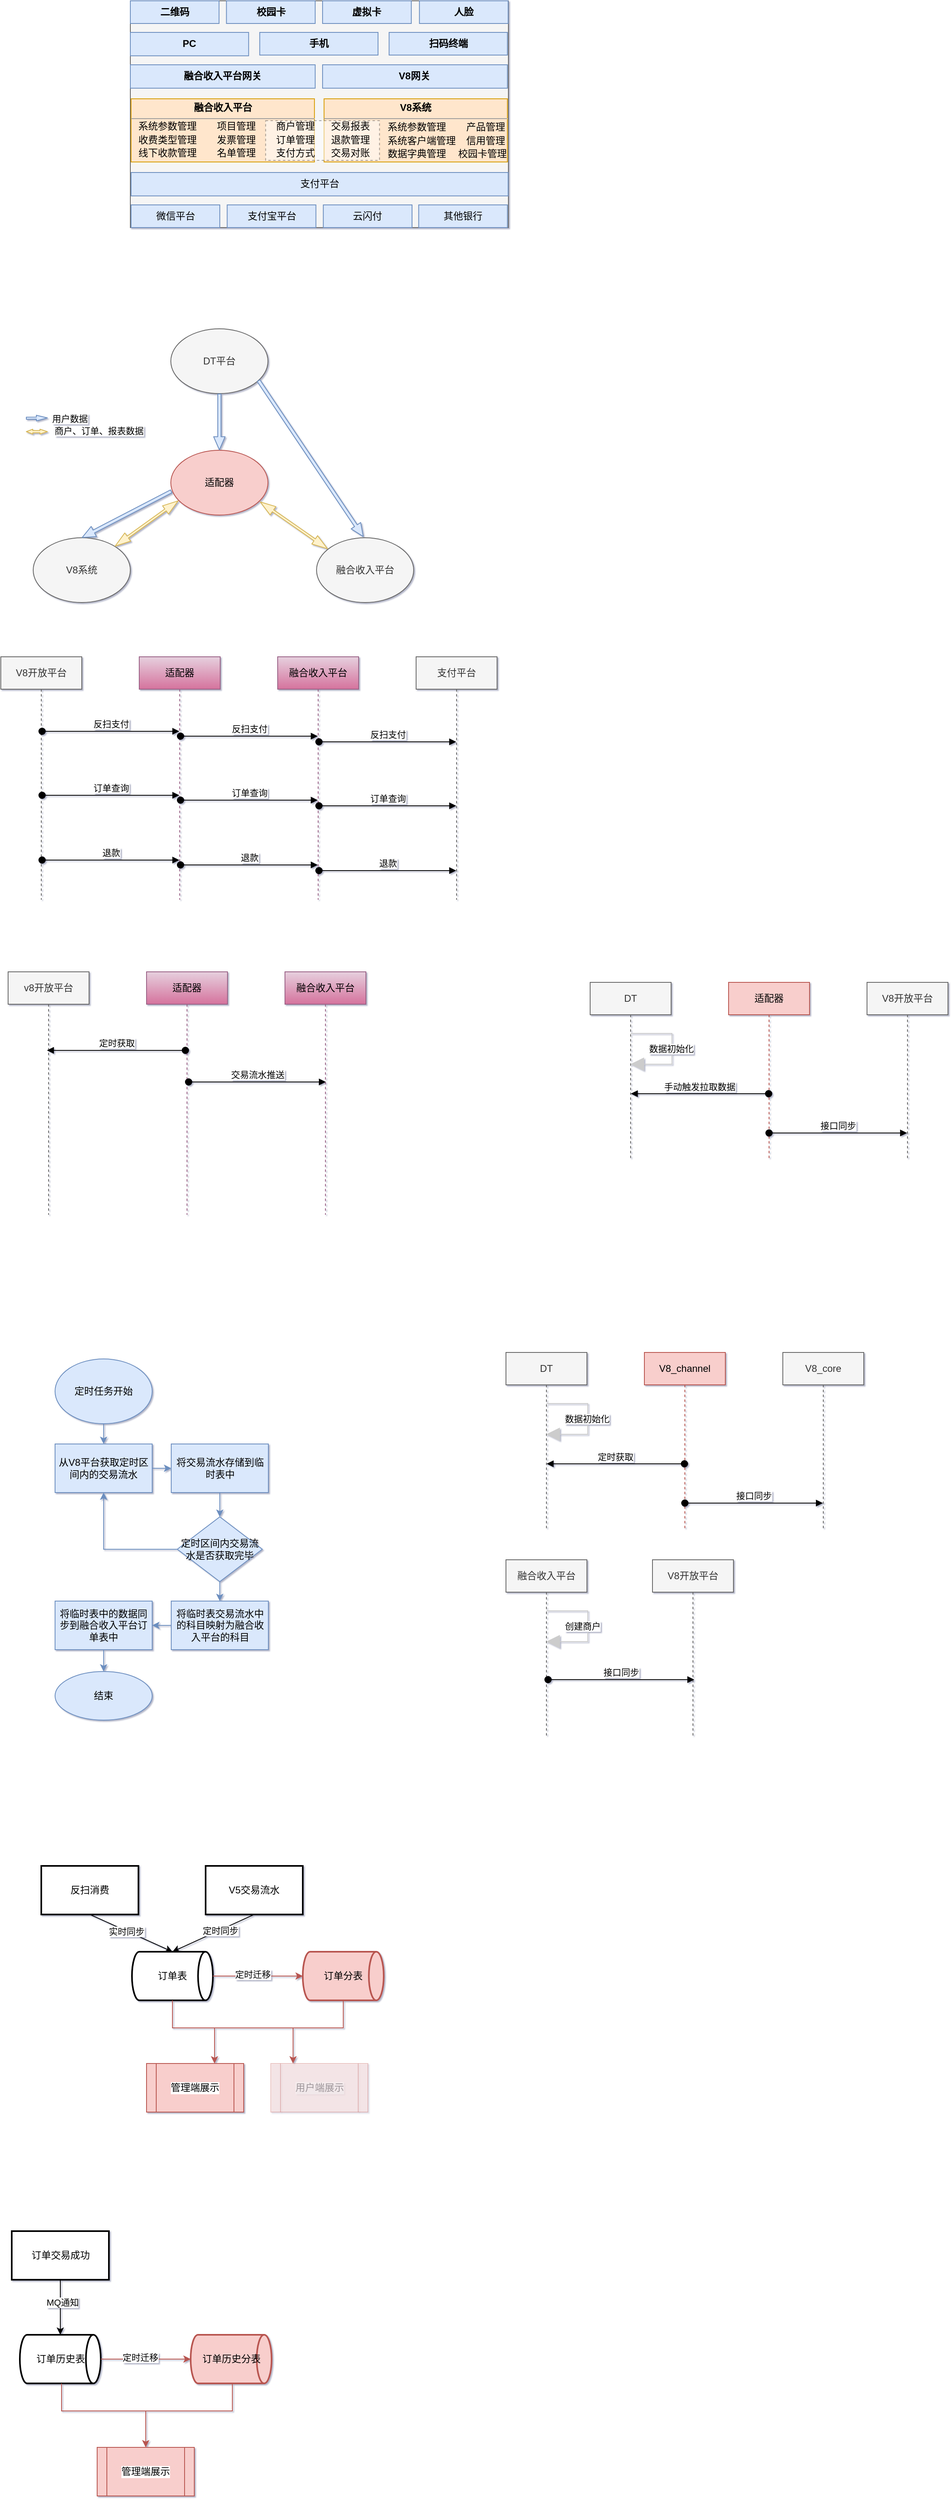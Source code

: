 <mxfile version="15.4.1" type="github">
  <diagram id="B5he_3Ifh79qYKnACxuL" name="第 1 页">
    <mxGraphModel dx="1836" dy="114" grid="0" gridSize="10" guides="1" tooltips="1" connect="1" arrows="1" fold="1" page="0" pageScale="1" pageWidth="827" pageHeight="1169" background="#ffffff" math="0" shadow="1">
      <root>
        <mxCell id="0" />
        <mxCell id="1" parent="0" />
        <mxCell id="1ZKWYTTWzYiuFIbl6tK7-93" value="" style="group;fillColor=#f5f5f5;strokeColor=#666666;fontColor=#333333;" parent="1" vertex="1" connectable="0">
          <mxGeometry x="-374" y="597" width="467" height="280" as="geometry" />
        </mxCell>
        <mxCell id="1ZKWYTTWzYiuFIbl6tK7-92" value="" style="group;container=0;" parent="1ZKWYTTWzYiuFIbl6tK7-93" vertex="1" connectable="0">
          <mxGeometry width="467" height="280" as="geometry" />
        </mxCell>
        <mxCell id="1ZKWYTTWzYiuFIbl6tK7-33" value="PC" style="rounded=0;whiteSpace=wrap;html=1;comic=0;jiggle=2;strokeWidth=1;fontStyle=1;fillColor=#dae8fc;strokeColor=#6c8ebf;" parent="1ZKWYTTWzYiuFIbl6tK7-93" vertex="1">
          <mxGeometry y="39" width="146.137" height="28.9" as="geometry" />
        </mxCell>
        <mxCell id="1ZKWYTTWzYiuFIbl6tK7-35" value="二维码" style="rounded=0;whiteSpace=wrap;html=1;comic=0;jiggle=2;strokeWidth=1;fontStyle=1;fillColor=#dae8fc;strokeColor=#6c8ebf;" parent="1ZKWYTTWzYiuFIbl6tK7-93" vertex="1">
          <mxGeometry width="109.603" height="28" as="geometry" />
        </mxCell>
        <mxCell id="1ZKWYTTWzYiuFIbl6tK7-36" value="校园卡" style="rounded=0;whiteSpace=wrap;html=1;comic=0;jiggle=2;strokeWidth=1;fontStyle=1;fillColor=#dae8fc;strokeColor=#6c8ebf;" parent="1ZKWYTTWzYiuFIbl6tK7-93" vertex="1">
          <mxGeometry x="118.736" width="109.603" height="28" as="geometry" />
        </mxCell>
        <mxCell id="1ZKWYTTWzYiuFIbl6tK7-37" value="虚拟卡" style="rounded=0;whiteSpace=wrap;html=1;comic=0;jiggle=2;strokeWidth=1;fontStyle=1;fillColor=#dae8fc;strokeColor=#6c8ebf;" parent="1ZKWYTTWzYiuFIbl6tK7-93" vertex="1">
          <mxGeometry x="237.473" width="109.603" height="28" as="geometry" />
        </mxCell>
        <mxCell id="1ZKWYTTWzYiuFIbl6tK7-38" value="人脸" style="rounded=0;whiteSpace=wrap;html=1;comic=0;jiggle=2;strokeWidth=1;fontStyle=1;fillColor=#dae8fc;strokeColor=#6c8ebf;" parent="1ZKWYTTWzYiuFIbl6tK7-93" vertex="1">
          <mxGeometry x="357.126" width="109.603" height="28" as="geometry" />
        </mxCell>
        <mxCell id="1ZKWYTTWzYiuFIbl6tK7-42" value="手机" style="rounded=0;whiteSpace=wrap;html=1;comic=0;jiggle=2;strokeWidth=1;fontStyle=1;fillColor=#dae8fc;strokeColor=#6c8ebf;" parent="1ZKWYTTWzYiuFIbl6tK7-93" vertex="1">
          <mxGeometry x="159.838" y="39" width="146.137" height="28" as="geometry" />
        </mxCell>
        <mxCell id="1ZKWYTTWzYiuFIbl6tK7-43" value="扫码终端" style="rounded=0;whiteSpace=wrap;html=1;comic=0;jiggle=2;strokeWidth=1;fontStyle=1;fillColor=#dae8fc;strokeColor=#6c8ebf;" parent="1ZKWYTTWzYiuFIbl6tK7-93" vertex="1">
          <mxGeometry x="319.672" y="39" width="146.137" height="28" as="geometry" />
        </mxCell>
        <mxCell id="1ZKWYTTWzYiuFIbl6tK7-44" value="融合收入平台网关" style="rounded=0;whiteSpace=wrap;html=1;comic=0;jiggle=2;strokeWidth=1;fontStyle=1;fillColor=#dae8fc;strokeColor=#6c8ebf;" parent="1ZKWYTTWzYiuFIbl6tK7-93" vertex="1">
          <mxGeometry y="79" width="228.339" height="28.9" as="geometry" />
        </mxCell>
        <mxCell id="1ZKWYTTWzYiuFIbl6tK7-46" value="V8网关" style="rounded=0;whiteSpace=wrap;html=1;comic=0;jiggle=2;strokeWidth=1;fontStyle=1;fillColor=#dae8fc;strokeColor=#6c8ebf;" parent="1ZKWYTTWzYiuFIbl6tK7-93" vertex="1">
          <mxGeometry x="237.473" y="79" width="228.339" height="28.9" as="geometry" />
        </mxCell>
        <mxCell id="1ZKWYTTWzYiuFIbl6tK7-51" value="支付平台" style="rounded=0;whiteSpace=wrap;html=1;comic=0;jiggle=2;strokeWidth=1;fillColor=#dae8fc;strokeColor=#6c8ebf;" parent="1ZKWYTTWzYiuFIbl6tK7-93" vertex="1">
          <mxGeometry x="0.913" y="212" width="465.812" height="28.9" as="geometry" />
        </mxCell>
        <mxCell id="1ZKWYTTWzYiuFIbl6tK7-52" value="微信平台" style="rounded=0;whiteSpace=wrap;html=1;comic=0;jiggle=2;strokeWidth=1;fillColor=#dae8fc;strokeColor=#6c8ebf;" parent="1ZKWYTTWzYiuFIbl6tK7-93" vertex="1">
          <mxGeometry x="0.913" y="252" width="109.603" height="28" as="geometry" />
        </mxCell>
        <mxCell id="1ZKWYTTWzYiuFIbl6tK7-53" value="支付宝平台" style="rounded=0;whiteSpace=wrap;html=1;comic=0;jiggle=2;strokeWidth=1;fillColor=#dae8fc;strokeColor=#6c8ebf;" parent="1ZKWYTTWzYiuFIbl6tK7-93" vertex="1">
          <mxGeometry x="119.65" y="252" width="109.603" height="28" as="geometry" />
        </mxCell>
        <mxCell id="1ZKWYTTWzYiuFIbl6tK7-54" value="云闪付" style="rounded=0;whiteSpace=wrap;html=1;comic=0;jiggle=2;strokeWidth=1;fillColor=#dae8fc;strokeColor=#6c8ebf;" parent="1ZKWYTTWzYiuFIbl6tK7-93" vertex="1">
          <mxGeometry x="238.386" y="252" width="109.603" height="28" as="geometry" />
        </mxCell>
        <mxCell id="1ZKWYTTWzYiuFIbl6tK7-55" value="其他银行" style="rounded=0;whiteSpace=wrap;html=1;comic=0;jiggle=2;strokeWidth=1;fillColor=#dae8fc;strokeColor=#6c8ebf;" parent="1ZKWYTTWzYiuFIbl6tK7-93" vertex="1">
          <mxGeometry x="356.209" y="252" width="109.603" height="28" as="geometry" />
        </mxCell>
        <mxCell id="1ZKWYTTWzYiuFIbl6tK7-58" value="&lt;p style=&quot;margin: 0px ; margin-top: 4px ; text-align: center&quot;&gt;&lt;b&gt;融合收入平台&lt;/b&gt;&lt;/p&gt;&lt;hr size=&quot;1&quot;&gt;&lt;div style=&quot;height: 2px&quot;&gt;&lt;/div&gt;" style="verticalAlign=top;align=left;overflow=fill;fontSize=12;fontFamily=Helvetica;html=1;rounded=0;comic=0;jiggle=2;strokeWidth=1;fillColor=#ffe6cc;strokeColor=#d79b00;" parent="1ZKWYTTWzYiuFIbl6tK7-93" vertex="1">
          <mxGeometry x="0.913" y="121" width="226.513" height="78" as="geometry" />
        </mxCell>
        <mxCell id="1ZKWYTTWzYiuFIbl6tK7-60" value="&lt;p style=&quot;margin: 0px ; margin-top: 4px ; text-align: center&quot;&gt;&lt;b&gt;V8系统&lt;/b&gt;&lt;/p&gt;&lt;hr size=&quot;1&quot;&gt;&lt;div style=&quot;height: 2px&quot;&gt;&lt;br&gt;&lt;/div&gt;" style="verticalAlign=top;align=left;overflow=fill;fontSize=12;fontFamily=Helvetica;html=1;rounded=0;comic=0;jiggle=2;strokeWidth=1;fillColor=#ffe6cc;strokeColor=#d79b00;" parent="1ZKWYTTWzYiuFIbl6tK7-93" vertex="1">
          <mxGeometry x="239.3" y="121" width="226.513" height="78" as="geometry" />
        </mxCell>
        <mxCell id="1ZKWYTTWzYiuFIbl6tK7-61" value="系统参数管理" style="text;html=1;strokeColor=none;fillColor=none;align=left;verticalAlign=middle;whiteSpace=wrap;rounded=0;comic=0;jiggle=2;" parent="1ZKWYTTWzYiuFIbl6tK7-93" vertex="1">
          <mxGeometry x="8.22" y="145" width="93.162" height="20" as="geometry" />
        </mxCell>
        <mxCell id="1ZKWYTTWzYiuFIbl6tK7-62" value="收费类型管理" style="text;html=1;strokeColor=none;fillColor=none;align=left;verticalAlign=middle;whiteSpace=wrap;rounded=0;comic=0;jiggle=2;" parent="1ZKWYTTWzYiuFIbl6tK7-93" vertex="1">
          <mxGeometry x="8.22" y="162" width="93.162" height="20" as="geometry" />
        </mxCell>
        <mxCell id="1ZKWYTTWzYiuFIbl6tK7-69" value="项目管理" style="text;html=1;strokeColor=none;fillColor=none;align=left;verticalAlign=middle;whiteSpace=wrap;rounded=0;comic=0;jiggle=2;" parent="1ZKWYTTWzYiuFIbl6tK7-93" vertex="1">
          <mxGeometry x="105.036" y="145" width="93.162" height="20" as="geometry" />
        </mxCell>
        <mxCell id="1ZKWYTTWzYiuFIbl6tK7-70" value="发票管理" style="text;html=1;strokeColor=none;fillColor=none;align=left;verticalAlign=middle;whiteSpace=wrap;rounded=0;comic=0;jiggle=2;" parent="1ZKWYTTWzYiuFIbl6tK7-93" vertex="1">
          <mxGeometry x="105.036" y="162" width="93.162" height="20" as="geometry" />
        </mxCell>
        <mxCell id="1ZKWYTTWzYiuFIbl6tK7-71" value="线下收款管理" style="text;html=1;strokeColor=none;fillColor=none;align=left;verticalAlign=middle;whiteSpace=wrap;rounded=0;comic=0;jiggle=2;" parent="1ZKWYTTWzYiuFIbl6tK7-93" vertex="1">
          <mxGeometry x="8.22" y="178" width="93.162" height="20" as="geometry" />
        </mxCell>
        <mxCell id="1ZKWYTTWzYiuFIbl6tK7-73" value="名单管理" style="text;html=1;strokeColor=none;fillColor=none;align=left;verticalAlign=middle;whiteSpace=wrap;rounded=0;comic=0;jiggle=2;" parent="1ZKWYTTWzYiuFIbl6tK7-93" vertex="1">
          <mxGeometry x="105.036" y="178" width="93.162" height="20" as="geometry" />
        </mxCell>
        <mxCell id="1ZKWYTTWzYiuFIbl6tK7-74" value="" style="rounded=0;whiteSpace=wrap;html=1;comic=0;jiggle=2;strokeWidth=1;dashed=1;opacity=50;strokeColor=#4D4D4D;" parent="1ZKWYTTWzYiuFIbl6tK7-93" vertex="1">
          <mxGeometry x="167.144" y="148" width="140.657" height="49" as="geometry" />
        </mxCell>
        <mxCell id="1ZKWYTTWzYiuFIbl6tK7-76" value="商户管理" style="text;html=1;strokeColor=none;fillColor=none;align=left;verticalAlign=middle;whiteSpace=wrap;rounded=0;comic=0;jiggle=2;" parent="1ZKWYTTWzYiuFIbl6tK7-93" vertex="1">
          <mxGeometry x="178.105" y="145" width="93.162" height="20" as="geometry" />
        </mxCell>
        <mxCell id="1ZKWYTTWzYiuFIbl6tK7-77" value="交易报表" style="text;html=1;strokeColor=none;fillColor=none;align=left;verticalAlign=middle;whiteSpace=wrap;rounded=0;comic=0;jiggle=2;" parent="1ZKWYTTWzYiuFIbl6tK7-93" vertex="1">
          <mxGeometry x="246.15" y="145" width="93.162" height="20" as="geometry" />
        </mxCell>
        <mxCell id="1ZKWYTTWzYiuFIbl6tK7-79" value="订单管理" style="text;html=1;strokeColor=none;fillColor=none;align=left;verticalAlign=middle;whiteSpace=wrap;rounded=0;comic=0;jiggle=2;" parent="1ZKWYTTWzYiuFIbl6tK7-93" vertex="1">
          <mxGeometry x="178.105" y="162" width="93.162" height="20" as="geometry" />
        </mxCell>
        <mxCell id="1ZKWYTTWzYiuFIbl6tK7-80" value="退款管理" style="text;html=1;strokeColor=none;fillColor=none;align=left;verticalAlign=middle;whiteSpace=wrap;rounded=0;comic=0;jiggle=2;" parent="1ZKWYTTWzYiuFIbl6tK7-93" vertex="1">
          <mxGeometry x="246.15" y="162" width="93.162" height="20" as="geometry" />
        </mxCell>
        <mxCell id="1ZKWYTTWzYiuFIbl6tK7-81" value="支付方式" style="text;html=1;strokeColor=none;fillColor=none;align=left;verticalAlign=middle;whiteSpace=wrap;rounded=0;comic=0;jiggle=2;" parent="1ZKWYTTWzYiuFIbl6tK7-93" vertex="1">
          <mxGeometry x="178.105" y="178" width="93.162" height="20" as="geometry" />
        </mxCell>
        <mxCell id="1ZKWYTTWzYiuFIbl6tK7-82" value="系统参数管理" style="text;html=1;strokeColor=none;fillColor=none;align=left;verticalAlign=middle;whiteSpace=wrap;rounded=0;comic=0;jiggle=2;" parent="1ZKWYTTWzYiuFIbl6tK7-93" vertex="1">
          <mxGeometry x="316.022" y="146" width="93.162" height="20" as="geometry" />
        </mxCell>
        <mxCell id="1ZKWYTTWzYiuFIbl6tK7-83" value="系统客户端管理" style="text;html=1;strokeColor=none;fillColor=none;align=left;verticalAlign=middle;whiteSpace=wrap;rounded=0;comic=0;jiggle=2;" parent="1ZKWYTTWzYiuFIbl6tK7-93" vertex="1">
          <mxGeometry x="316.022" y="163" width="93.162" height="20" as="geometry" />
        </mxCell>
        <mxCell id="1ZKWYTTWzYiuFIbl6tK7-84" value="产品管理" style="text;html=1;strokeColor=none;fillColor=none;align=left;verticalAlign=middle;whiteSpace=wrap;rounded=0;comic=0;jiggle=2;" parent="1ZKWYTTWzYiuFIbl6tK7-93" vertex="1">
          <mxGeometry x="412.84" y="146" width="52.16" height="20" as="geometry" />
        </mxCell>
        <mxCell id="1ZKWYTTWzYiuFIbl6tK7-85" value="信用管理" style="text;html=1;strokeColor=none;fillColor=none;align=left;verticalAlign=middle;whiteSpace=wrap;rounded=0;comic=0;jiggle=2;" parent="1ZKWYTTWzYiuFIbl6tK7-93" vertex="1">
          <mxGeometry x="412.84" y="163" width="51.16" height="20" as="geometry" />
        </mxCell>
        <mxCell id="1ZKWYTTWzYiuFIbl6tK7-86" value="数据字典管理" style="text;html=1;strokeColor=none;fillColor=none;align=left;verticalAlign=middle;whiteSpace=wrap;rounded=0;comic=0;jiggle=2;" parent="1ZKWYTTWzYiuFIbl6tK7-93" vertex="1">
          <mxGeometry x="316.022" y="179" width="93.162" height="20" as="geometry" />
        </mxCell>
        <mxCell id="1ZKWYTTWzYiuFIbl6tK7-87" value="校园卡管理" style="text;html=1;strokeColor=none;fillColor=none;align=left;verticalAlign=middle;whiteSpace=wrap;rounded=0;comic=0;jiggle=2;" parent="1ZKWYTTWzYiuFIbl6tK7-93" vertex="1">
          <mxGeometry x="402.79" y="179" width="62.21" height="20" as="geometry" />
        </mxCell>
        <mxCell id="1ZKWYTTWzYiuFIbl6tK7-90" value="交易对账" style="text;html=1;strokeColor=none;fillColor=none;align=left;verticalAlign=middle;whiteSpace=wrap;rounded=0;comic=0;jiggle=2;" parent="1ZKWYTTWzYiuFIbl6tK7-93" vertex="1">
          <mxGeometry x="246.15" y="178" width="93.162" height="20" as="geometry" />
        </mxCell>
        <mxCell id="1ZKWYTTWzYiuFIbl6tK7-122" value="" style="group" parent="1" vertex="1" connectable="0">
          <mxGeometry x="-503" y="1002" width="479" height="338" as="geometry" />
        </mxCell>
        <mxCell id="1ZKWYTTWzYiuFIbl6tK7-98" value="适配器" style="ellipse;whiteSpace=wrap;html=1;rounded=0;comic=0;jiggle=2;strokeWidth=1;align=center;fillColor=#f8cecc;strokeColor=#b85450;" parent="1ZKWYTTWzYiuFIbl6tK7-122" vertex="1">
          <mxGeometry x="179" y="150" width="120" height="80" as="geometry" />
        </mxCell>
        <mxCell id="1ZKWYTTWzYiuFIbl6tK7-99" value="DT平台" style="ellipse;whiteSpace=wrap;html=1;rounded=0;comic=0;jiggle=2;strokeWidth=1;align=center;fillColor=#f5f5f5;strokeColor=#666666;fontColor=#333333;" parent="1ZKWYTTWzYiuFIbl6tK7-122" vertex="1">
          <mxGeometry x="179" width="120" height="80" as="geometry" />
        </mxCell>
        <mxCell id="1ZKWYTTWzYiuFIbl6tK7-100" value="V8系统" style="ellipse;whiteSpace=wrap;html=1;rounded=0;comic=0;jiggle=2;strokeWidth=1;align=center;fillColor=#f5f5f5;strokeColor=#666666;fontColor=#333333;" parent="1ZKWYTTWzYiuFIbl6tK7-122" vertex="1">
          <mxGeometry x="9" y="258" width="120" height="80" as="geometry" />
        </mxCell>
        <mxCell id="1ZKWYTTWzYiuFIbl6tK7-101" value="融合收入平台" style="ellipse;whiteSpace=wrap;html=1;rounded=0;comic=0;jiggle=2;strokeWidth=1;align=center;fillColor=#f5f5f5;strokeColor=#666666;fontColor=#333333;" parent="1ZKWYTTWzYiuFIbl6tK7-122" vertex="1">
          <mxGeometry x="359" y="258" width="120" height="80" as="geometry" />
        </mxCell>
        <mxCell id="1ZKWYTTWzYiuFIbl6tK7-107" value="" style="shape=flexArrow;endArrow=classic;startArrow=classic;html=1;entryX=0.917;entryY=0.793;entryDx=0;entryDy=0;entryPerimeter=0;exitX=0.116;exitY=0.173;exitDx=0;exitDy=0;exitPerimeter=0;width=2.857;startSize=6.069;endWidth=8.653;endSize=6.069;startWidth=8.653;fillColor=#fff2cc;strokeColor=#d6b656;" parent="1ZKWYTTWzYiuFIbl6tK7-122" source="1ZKWYTTWzYiuFIbl6tK7-101" target="1ZKWYTTWzYiuFIbl6tK7-98" edge="1">
          <mxGeometry width="100" height="100" relative="1" as="geometry">
            <mxPoint x="375" y="266" as="sourcePoint" />
            <mxPoint x="309.28" y="221" as="targetPoint" />
          </mxGeometry>
        </mxCell>
        <mxCell id="1ZKWYTTWzYiuFIbl6tK7-109" value="" style="shape=flexArrow;endArrow=classic;startArrow=classic;html=1;entryX=0.079;entryY=0.777;entryDx=0;entryDy=0;entryPerimeter=0;width=2.857;startSize=6.069;endWidth=8.653;endSize=6.069;startWidth=8.653;fillColor=#fff2cc;strokeColor=#d6b656;" parent="1ZKWYTTWzYiuFIbl6tK7-122" source="1ZKWYTTWzYiuFIbl6tK7-100" target="1ZKWYTTWzYiuFIbl6tK7-98" edge="1">
          <mxGeometry width="100" height="100" relative="1" as="geometry">
            <mxPoint x="273.88" y="282.4" as="sourcePoint" />
            <mxPoint x="190.0" y="224" as="targetPoint" />
          </mxGeometry>
        </mxCell>
        <mxCell id="1ZKWYTTWzYiuFIbl6tK7-110" value="" style="shape=flexArrow;endArrow=classic;html=1;entryX=0.5;entryY=0;entryDx=0;entryDy=0;endWidth=9.143;endSize=5.08;width=4;exitX=0.5;exitY=1;exitDx=0;exitDy=0;fillColor=#dae8fc;strokeColor=#6c8ebf;" parent="1ZKWYTTWzYiuFIbl6tK7-122" source="1ZKWYTTWzYiuFIbl6tK7-99" target="1ZKWYTTWzYiuFIbl6tK7-98" edge="1">
          <mxGeometry width="50" height="50" relative="1" as="geometry">
            <mxPoint x="189" y="59" as="sourcePoint" />
            <mxPoint x="99" y="85" as="targetPoint" />
          </mxGeometry>
        </mxCell>
        <mxCell id="1ZKWYTTWzYiuFIbl6tK7-111" value="" style="shape=flexArrow;endArrow=classic;html=1;exitX=0.901;exitY=0.795;exitDx=0;exitDy=0;exitPerimeter=0;endWidth=9.143;endSize=5.08;width=4;fillColor=#dae8fc;strokeColor=#6c8ebf;" parent="1ZKWYTTWzYiuFIbl6tK7-122" source="1ZKWYTTWzYiuFIbl6tK7-99" edge="1">
          <mxGeometry width="50" height="50" relative="1" as="geometry">
            <mxPoint x="292.16" y="69.0" as="sourcePoint" />
            <mxPoint x="417" y="257" as="targetPoint" />
          </mxGeometry>
        </mxCell>
        <mxCell id="1ZKWYTTWzYiuFIbl6tK7-114" value="" style="shape=flexArrow;endArrow=classic;html=1;entryX=0.5;entryY=0;entryDx=0;entryDy=0;endWidth=9.143;endSize=5.08;width=4;exitX=0.008;exitY=0.631;exitDx=0;exitDy=0;fillColor=#dae8fc;strokeColor=#6c8ebf;exitPerimeter=0;" parent="1ZKWYTTWzYiuFIbl6tK7-122" source="1ZKWYTTWzYiuFIbl6tK7-98" target="1ZKWYTTWzYiuFIbl6tK7-100" edge="1">
          <mxGeometry width="50" height="50" relative="1" as="geometry">
            <mxPoint x="176" y="197" as="sourcePoint" />
            <mxPoint x="176" y="267" as="targetPoint" />
          </mxGeometry>
        </mxCell>
        <mxCell id="1ZKWYTTWzYiuFIbl6tK7-118" value="" style="shape=flexArrow;endArrow=classic;html=1;endWidth=3.455;endSize=4.195;width=2.581;fillColor=#dae8fc;strokeColor=#6c8ebf;" parent="1ZKWYTTWzYiuFIbl6tK7-122" edge="1">
          <mxGeometry width="50" height="50" relative="1" as="geometry">
            <mxPoint y="110.48" as="sourcePoint" />
            <mxPoint x="27" y="110" as="targetPoint" />
          </mxGeometry>
        </mxCell>
        <mxCell id="1ZKWYTTWzYiuFIbl6tK7-119" value="用户数据" style="edgeLabel;html=1;align=center;verticalAlign=middle;resizable=0;points=[];" parent="1ZKWYTTWzYiuFIbl6tK7-118" vertex="1" connectable="0">
          <mxGeometry x="-0.142" y="-2" relative="1" as="geometry">
            <mxPoint x="42" y="-2" as="offset" />
          </mxGeometry>
        </mxCell>
        <mxCell id="1ZKWYTTWzYiuFIbl6tK7-120" value="" style="shape=flexArrow;endArrow=classic;startArrow=classic;html=1;width=2.857;startSize=2.321;endWidth=2.12;endSize=2.724;startWidth=2.12;fillColor=#fff2cc;strokeColor=#d6b656;" parent="1ZKWYTTWzYiuFIbl6tK7-122" edge="1">
          <mxGeometry width="100" height="100" relative="1" as="geometry">
            <mxPoint y="127" as="sourcePoint" />
            <mxPoint x="27" y="127" as="targetPoint" />
          </mxGeometry>
        </mxCell>
        <mxCell id="1ZKWYTTWzYiuFIbl6tK7-121" value="商户、订单、报表数据" style="edgeLabel;html=1;align=center;verticalAlign=middle;resizable=0;points=[];" parent="1ZKWYTTWzYiuFIbl6tK7-120" vertex="1" connectable="0">
          <mxGeometry x="0.12" relative="1" as="geometry">
            <mxPoint x="75" y="-1" as="offset" />
          </mxGeometry>
        </mxCell>
        <mxCell id="MBkXxSXLPhC8qXbiF7OO-14" value="" style="group" parent="1" vertex="1" connectable="0">
          <mxGeometry x="-534" y="1407" width="613" height="300" as="geometry" />
        </mxCell>
        <mxCell id="MBkXxSXLPhC8qXbiF7OO-1" value="V8开放平台" style="shape=umlLifeline;perimeter=lifelinePerimeter;whiteSpace=wrap;html=1;container=1;collapsible=0;recursiveResize=0;outlineConnect=0;fillColor=#f5f5f5;strokeColor=#666666;fontColor=#333333;" parent="MBkXxSXLPhC8qXbiF7OO-14" vertex="1">
          <mxGeometry width="100" height="300" as="geometry" />
        </mxCell>
        <mxCell id="MBkXxSXLPhC8qXbiF7OO-5" value="反扫支付" style="html=1;verticalAlign=bottom;startArrow=oval;startFill=1;endArrow=block;startSize=8;" parent="MBkXxSXLPhC8qXbiF7OO-1" target="MBkXxSXLPhC8qXbiF7OO-2" edge="1">
          <mxGeometry width="60" relative="1" as="geometry">
            <mxPoint x="51" y="92" as="sourcePoint" />
            <mxPoint x="111" y="92" as="targetPoint" />
          </mxGeometry>
        </mxCell>
        <mxCell id="MBkXxSXLPhC8qXbiF7OO-2" value="适配器" style="shape=umlLifeline;perimeter=lifelinePerimeter;whiteSpace=wrap;html=1;container=1;collapsible=0;recursiveResize=0;outlineConnect=0;fillColor=#e6d0de;strokeColor=#996185;gradientColor=#d5739d;" parent="MBkXxSXLPhC8qXbiF7OO-14" vertex="1">
          <mxGeometry x="171" width="100" height="300" as="geometry" />
        </mxCell>
        <mxCell id="MBkXxSXLPhC8qXbiF7OO-3" value="融合收入平台" style="shape=umlLifeline;perimeter=lifelinePerimeter;whiteSpace=wrap;html=1;container=1;collapsible=0;recursiveResize=0;outlineConnect=0;fillColor=#e6d0de;strokeColor=#996185;gradientColor=#d5739d;" parent="MBkXxSXLPhC8qXbiF7OO-14" vertex="1">
          <mxGeometry x="342" width="100" height="300" as="geometry" />
        </mxCell>
        <mxCell id="MBkXxSXLPhC8qXbiF7OO-4" value="支付平台" style="shape=umlLifeline;perimeter=lifelinePerimeter;whiteSpace=wrap;html=1;container=1;collapsible=0;recursiveResize=0;outlineConnect=0;fillColor=#f5f5f5;strokeColor=#666666;fontColor=#333333;" parent="MBkXxSXLPhC8qXbiF7OO-14" vertex="1">
          <mxGeometry x="513" width="100" height="300" as="geometry" />
        </mxCell>
        <mxCell id="MBkXxSXLPhC8qXbiF7OO-6" value="反扫支付" style="html=1;verticalAlign=bottom;startArrow=oval;startFill=1;endArrow=block;startSize=8;" parent="MBkXxSXLPhC8qXbiF7OO-14" edge="1">
          <mxGeometry width="60" relative="1" as="geometry">
            <mxPoint x="222" y="98" as="sourcePoint" />
            <mxPoint x="391.5" y="98" as="targetPoint" />
          </mxGeometry>
        </mxCell>
        <mxCell id="MBkXxSXLPhC8qXbiF7OO-7" value="反扫支付" style="html=1;verticalAlign=bottom;startArrow=oval;startFill=1;endArrow=block;startSize=8;" parent="MBkXxSXLPhC8qXbiF7OO-14" edge="1">
          <mxGeometry width="60" relative="1" as="geometry">
            <mxPoint x="393" y="105" as="sourcePoint" />
            <mxPoint x="562.5" y="105" as="targetPoint" />
          </mxGeometry>
        </mxCell>
        <mxCell id="MBkXxSXLPhC8qXbiF7OO-8" value="订单查询" style="html=1;verticalAlign=bottom;startArrow=oval;startFill=1;endArrow=block;startSize=8;" parent="MBkXxSXLPhC8qXbiF7OO-14" edge="1">
          <mxGeometry width="60" relative="1" as="geometry">
            <mxPoint x="51" y="171" as="sourcePoint" />
            <mxPoint x="220.5" y="171" as="targetPoint" />
          </mxGeometry>
        </mxCell>
        <mxCell id="MBkXxSXLPhC8qXbiF7OO-9" value="订单查询" style="html=1;verticalAlign=bottom;startArrow=oval;startFill=1;endArrow=block;startSize=8;" parent="MBkXxSXLPhC8qXbiF7OO-14" edge="1">
          <mxGeometry width="60" relative="1" as="geometry">
            <mxPoint x="222" y="177" as="sourcePoint" />
            <mxPoint x="391.5" y="177" as="targetPoint" />
          </mxGeometry>
        </mxCell>
        <mxCell id="MBkXxSXLPhC8qXbiF7OO-10" value="订单查询" style="html=1;verticalAlign=bottom;startArrow=oval;startFill=1;endArrow=block;startSize=8;" parent="MBkXxSXLPhC8qXbiF7OO-14" edge="1">
          <mxGeometry width="60" relative="1" as="geometry">
            <mxPoint x="393" y="184" as="sourcePoint" />
            <mxPoint x="562.5" y="184" as="targetPoint" />
          </mxGeometry>
        </mxCell>
        <mxCell id="MBkXxSXLPhC8qXbiF7OO-11" value="退款" style="html=1;verticalAlign=bottom;startArrow=oval;startFill=1;endArrow=block;startSize=8;" parent="MBkXxSXLPhC8qXbiF7OO-14" edge="1">
          <mxGeometry width="60" relative="1" as="geometry">
            <mxPoint x="51" y="251" as="sourcePoint" />
            <mxPoint x="220.5" y="251" as="targetPoint" />
          </mxGeometry>
        </mxCell>
        <mxCell id="MBkXxSXLPhC8qXbiF7OO-12" value="退款" style="html=1;verticalAlign=bottom;startArrow=oval;startFill=1;endArrow=block;startSize=8;" parent="MBkXxSXLPhC8qXbiF7OO-14" edge="1">
          <mxGeometry width="60" relative="1" as="geometry">
            <mxPoint x="222" y="257" as="sourcePoint" />
            <mxPoint x="391.5" y="257" as="targetPoint" />
          </mxGeometry>
        </mxCell>
        <mxCell id="MBkXxSXLPhC8qXbiF7OO-13" value="退款" style="html=1;verticalAlign=bottom;startArrow=oval;startFill=1;endArrow=block;startSize=8;" parent="MBkXxSXLPhC8qXbiF7OO-14" edge="1">
          <mxGeometry width="60" relative="1" as="geometry">
            <mxPoint x="393" y="264" as="sourcePoint" />
            <mxPoint x="562.5" y="264" as="targetPoint" />
          </mxGeometry>
        </mxCell>
        <mxCell id="4CONYUpp8KFLaW4wbnXN-15" value="" style="group" parent="1" vertex="1" connectable="0">
          <mxGeometry x="-525" y="1796" width="442" height="300" as="geometry" />
        </mxCell>
        <mxCell id="4CONYUpp8KFLaW4wbnXN-2" value="v8开放平台" style="shape=umlLifeline;perimeter=lifelinePerimeter;whiteSpace=wrap;html=1;container=1;collapsible=0;recursiveResize=0;outlineConnect=0;fillColor=#f5f5f5;strokeColor=#666666;fontColor=#333333;" parent="4CONYUpp8KFLaW4wbnXN-15" vertex="1">
          <mxGeometry width="100" height="300" as="geometry" />
        </mxCell>
        <mxCell id="4CONYUpp8KFLaW4wbnXN-4" value="适配器" style="shape=umlLifeline;perimeter=lifelinePerimeter;whiteSpace=wrap;html=1;container=1;collapsible=0;recursiveResize=0;outlineConnect=0;fillColor=#e6d0de;strokeColor=#996185;gradientColor=#d5739d;" parent="4CONYUpp8KFLaW4wbnXN-15" vertex="1">
          <mxGeometry x="171" width="100" height="300" as="geometry" />
        </mxCell>
        <mxCell id="4CONYUpp8KFLaW4wbnXN-5" value="融合收入平台" style="shape=umlLifeline;perimeter=lifelinePerimeter;whiteSpace=wrap;html=1;container=1;collapsible=0;recursiveResize=0;outlineConnect=0;fillColor=#e6d0de;strokeColor=#996185;gradientColor=#d5739d;" parent="4CONYUpp8KFLaW4wbnXN-15" vertex="1">
          <mxGeometry x="342" width="100" height="300" as="geometry" />
        </mxCell>
        <mxCell id="4CONYUpp8KFLaW4wbnXN-7" value="交易流水推送" style="html=1;verticalAlign=bottom;startArrow=oval;startFill=1;endArrow=block;startSize=8;" parent="4CONYUpp8KFLaW4wbnXN-15" edge="1">
          <mxGeometry x="1" y="38" width="60" as="geometry">
            <mxPoint x="223" y="136" as="sourcePoint" />
            <mxPoint x="392.5" y="136" as="targetPoint" />
          </mxGeometry>
        </mxCell>
        <mxCell id="4CONYUpp8KFLaW4wbnXN-3" value="定时获取" style="html=1;verticalAlign=bottom;startArrow=oval;startFill=1;endArrow=block;startSize=8;" parent="4CONYUpp8KFLaW4wbnXN-15" edge="1">
          <mxGeometry width="60" relative="1" as="geometry">
            <mxPoint x="219" y="97" as="sourcePoint" />
            <mxPoint x="48" y="97" as="targetPoint" />
          </mxGeometry>
        </mxCell>
        <mxCell id="xW_fUPtoplTezoDZ2_0h-2" value="DT" style="shape=umlLifeline;perimeter=lifelinePerimeter;whiteSpace=wrap;html=1;container=1;collapsible=0;recursiveResize=0;outlineConnect=0;fillColor=#f5f5f5;strokeColor=#666666;fontColor=#333333;" parent="1" vertex="1">
          <mxGeometry x="194" y="1809" width="100" height="217" as="geometry" />
        </mxCell>
        <mxCell id="xW_fUPtoplTezoDZ2_0h-8" value="数据初始化" style="edgeStyle=orthogonalEdgeStyle;html=1;align=left;spacingLeft=2;endArrow=block;rounded=0;startSize=14;endSize=14;sourcePerimeterSpacing=8;targetPerimeterSpacing=8;fontSize=11;fontColor=#000000;strokeColor=#CCCCCC;" parent="xW_fUPtoplTezoDZ2_0h-2" target="xW_fUPtoplTezoDZ2_0h-2" edge="1">
          <mxGeometry x="-0.726" y="-19" relative="1" as="geometry">
            <mxPoint x="50" y="63" as="sourcePoint" />
            <Array as="points">
              <mxPoint x="101" y="63" />
              <mxPoint x="101" y="101" />
            </Array>
            <mxPoint x="55" y="83" as="targetPoint" />
            <mxPoint as="offset" />
          </mxGeometry>
        </mxCell>
        <mxCell id="xW_fUPtoplTezoDZ2_0h-3" value="适配器" style="shape=umlLifeline;perimeter=lifelinePerimeter;whiteSpace=wrap;html=1;container=1;collapsible=0;recursiveResize=0;outlineConnect=0;fillColor=#f8cecc;strokeColor=#b85450;" parent="1" vertex="1">
          <mxGeometry x="365" y="1809" width="100" height="217" as="geometry" />
        </mxCell>
        <mxCell id="xW_fUPtoplTezoDZ2_0h-4" value="V8开放平台" style="shape=umlLifeline;perimeter=lifelinePerimeter;whiteSpace=wrap;html=1;container=1;collapsible=0;recursiveResize=0;outlineConnect=0;fillColor=#f5f5f5;strokeColor=#666666;fontColor=#333333;" parent="1" vertex="1">
          <mxGeometry x="536" y="1809" width="100" height="217" as="geometry" />
        </mxCell>
        <mxCell id="xW_fUPtoplTezoDZ2_0h-5" value="手动触发拉取数据" style="html=1;verticalAlign=bottom;startArrow=oval;startFill=1;endArrow=block;startSize=8;" parent="1" edge="1">
          <mxGeometry x="195" y="1876" width="60" as="geometry">
            <mxPoint x="414.5" y="1946.5" as="sourcePoint" />
            <mxPoint x="244.267" y="1946.5" as="targetPoint" />
          </mxGeometry>
        </mxCell>
        <mxCell id="xW_fUPtoplTezoDZ2_0h-11" value="接口同步" style="html=1;verticalAlign=bottom;startArrow=oval;startFill=1;endArrow=block;startSize=8;" parent="1" source="xW_fUPtoplTezoDZ2_0h-3" target="xW_fUPtoplTezoDZ2_0h-4" edge="1">
          <mxGeometry x="205" y="1857" width="60" as="geometry">
            <mxPoint x="427" y="1955" as="sourcePoint" />
            <mxPoint x="254.024" y="1955" as="targetPoint" />
            <Array as="points">
              <mxPoint x="508" y="1995" />
            </Array>
          </mxGeometry>
        </mxCell>
        <mxCell id="HJQjmyDLI8KBlpkuEprF-1" value="DT" style="shape=umlLifeline;perimeter=lifelinePerimeter;whiteSpace=wrap;html=1;container=1;collapsible=0;recursiveResize=0;outlineConnect=0;fillColor=#f5f5f5;strokeColor=#666666;fontColor=#333333;" vertex="1" parent="1">
          <mxGeometry x="90" y="2266" width="100" height="217" as="geometry" />
        </mxCell>
        <mxCell id="HJQjmyDLI8KBlpkuEprF-2" value="数据初始化" style="edgeStyle=orthogonalEdgeStyle;html=1;align=left;spacingLeft=2;endArrow=block;rounded=0;startSize=14;endSize=14;sourcePerimeterSpacing=8;targetPerimeterSpacing=8;fontSize=11;fontColor=#000000;strokeColor=#CCCCCC;" edge="1" parent="HJQjmyDLI8KBlpkuEprF-1" target="HJQjmyDLI8KBlpkuEprF-1">
          <mxGeometry x="-0.726" y="-19" relative="1" as="geometry">
            <mxPoint x="50" y="63" as="sourcePoint" />
            <Array as="points">
              <mxPoint x="101" y="63" />
              <mxPoint x="101" y="101" />
            </Array>
            <mxPoint x="55" y="83" as="targetPoint" />
            <mxPoint as="offset" />
          </mxGeometry>
        </mxCell>
        <mxCell id="HJQjmyDLI8KBlpkuEprF-3" value="V8_channel" style="shape=umlLifeline;perimeter=lifelinePerimeter;whiteSpace=wrap;html=1;container=1;collapsible=0;recursiveResize=0;outlineConnect=0;fillColor=#f8cecc;strokeColor=#b85450;" vertex="1" parent="1">
          <mxGeometry x="261" y="2266" width="100" height="217" as="geometry" />
        </mxCell>
        <mxCell id="HJQjmyDLI8KBlpkuEprF-4" value="V8_core" style="shape=umlLifeline;perimeter=lifelinePerimeter;whiteSpace=wrap;html=1;container=1;collapsible=0;recursiveResize=0;outlineConnect=0;fillColor=#f5f5f5;strokeColor=#666666;fontColor=#333333;" vertex="1" parent="1">
          <mxGeometry x="432" y="2266" width="100" height="217" as="geometry" />
        </mxCell>
        <mxCell id="HJQjmyDLI8KBlpkuEprF-5" value="定时获取" style="html=1;verticalAlign=bottom;startArrow=oval;startFill=1;endArrow=block;startSize=8;" edge="1" parent="1">
          <mxGeometry x="91" y="2333" width="60" as="geometry">
            <mxPoint x="310.5" y="2403.5" as="sourcePoint" />
            <mxPoint x="140.267" y="2403.5" as="targetPoint" />
          </mxGeometry>
        </mxCell>
        <mxCell id="HJQjmyDLI8KBlpkuEprF-6" value="接口同步" style="html=1;verticalAlign=bottom;startArrow=oval;startFill=1;endArrow=block;startSize=8;" edge="1" parent="1" source="HJQjmyDLI8KBlpkuEprF-3" target="HJQjmyDLI8KBlpkuEprF-4">
          <mxGeometry x="101" y="2314" width="60" as="geometry">
            <mxPoint x="323" y="2412" as="sourcePoint" />
            <mxPoint x="150.024" y="2412" as="targetPoint" />
            <Array as="points">
              <mxPoint x="404" y="2452" />
            </Array>
          </mxGeometry>
        </mxCell>
        <mxCell id="HJQjmyDLI8KBlpkuEprF-7" value="融合收入平台" style="shape=umlLifeline;perimeter=lifelinePerimeter;whiteSpace=wrap;html=1;container=1;collapsible=0;recursiveResize=0;outlineConnect=0;fillColor=#f5f5f5;strokeColor=#666666;fontColor=#333333;" vertex="1" parent="1">
          <mxGeometry x="90" y="2522" width="100" height="217" as="geometry" />
        </mxCell>
        <mxCell id="HJQjmyDLI8KBlpkuEprF-8" value="创建商户" style="edgeStyle=orthogonalEdgeStyle;html=1;align=left;spacingLeft=2;endArrow=block;rounded=0;startSize=14;endSize=14;sourcePerimeterSpacing=8;targetPerimeterSpacing=8;fontSize=11;fontColor=#000000;strokeColor=#CCCCCC;" edge="1" parent="HJQjmyDLI8KBlpkuEprF-7" target="HJQjmyDLI8KBlpkuEprF-7">
          <mxGeometry x="-0.726" y="-19" relative="1" as="geometry">
            <mxPoint x="50" y="63" as="sourcePoint" />
            <Array as="points">
              <mxPoint x="101" y="63" />
              <mxPoint x="101" y="101" />
            </Array>
            <mxPoint x="55" y="83" as="targetPoint" />
            <mxPoint as="offset" />
          </mxGeometry>
        </mxCell>
        <mxCell id="HJQjmyDLI8KBlpkuEprF-10" value="V8开放平台" style="shape=umlLifeline;perimeter=lifelinePerimeter;whiteSpace=wrap;html=1;container=1;collapsible=0;recursiveResize=0;outlineConnect=0;fillColor=#f5f5f5;strokeColor=#666666;fontColor=#333333;" vertex="1" parent="1">
          <mxGeometry x="271" y="2522" width="100" height="217" as="geometry" />
        </mxCell>
        <mxCell id="HJQjmyDLI8KBlpkuEprF-11" value="接口同步" style="html=1;verticalAlign=bottom;startArrow=oval;startFill=1;endArrow=block;startSize=8;" edge="1" parent="1">
          <mxGeometry x="-52.08" y="2650" width="60" as="geometry">
            <mxPoint x="142.0" y="2670" as="sourcePoint" />
            <mxPoint x="322.69" y="2670" as="targetPoint" />
          </mxGeometry>
        </mxCell>
        <mxCell id="HJQjmyDLI8KBlpkuEprF-15" value="" style="edgeStyle=orthogonalEdgeStyle;rounded=0;orthogonalLoop=1;jettySize=auto;html=1;fillColor=#dae8fc;strokeColor=#6c8ebf;" edge="1" parent="1" source="HJQjmyDLI8KBlpkuEprF-13" target="HJQjmyDLI8KBlpkuEprF-14">
          <mxGeometry relative="1" as="geometry" />
        </mxCell>
        <mxCell id="HJQjmyDLI8KBlpkuEprF-13" value="定时任务开始" style="ellipse;whiteSpace=wrap;html=1;fillColor=#dae8fc;strokeColor=#6c8ebf;" vertex="1" parent="1">
          <mxGeometry x="-467" y="2274" width="120" height="80" as="geometry" />
        </mxCell>
        <mxCell id="HJQjmyDLI8KBlpkuEprF-17" value="" style="edgeStyle=orthogonalEdgeStyle;rounded=0;orthogonalLoop=1;jettySize=auto;html=1;fillColor=#dae8fc;strokeColor=#6c8ebf;" edge="1" parent="1" source="HJQjmyDLI8KBlpkuEprF-14" target="HJQjmyDLI8KBlpkuEprF-16">
          <mxGeometry relative="1" as="geometry" />
        </mxCell>
        <mxCell id="HJQjmyDLI8KBlpkuEprF-14" value="从V8平台获取定时区间内的交易流水" style="whiteSpace=wrap;html=1;fillColor=#dae8fc;strokeColor=#6c8ebf;" vertex="1" parent="1">
          <mxGeometry x="-467" y="2379" width="120" height="60" as="geometry" />
        </mxCell>
        <mxCell id="HJQjmyDLI8KBlpkuEprF-21" value="" style="edgeStyle=orthogonalEdgeStyle;rounded=0;orthogonalLoop=1;jettySize=auto;html=1;fillColor=#dae8fc;strokeColor=#6c8ebf;" edge="1" parent="1" source="HJQjmyDLI8KBlpkuEprF-16" target="HJQjmyDLI8KBlpkuEprF-20">
          <mxGeometry relative="1" as="geometry" />
        </mxCell>
        <mxCell id="HJQjmyDLI8KBlpkuEprF-16" value="将交易流水存储到临时表中" style="whiteSpace=wrap;html=1;fillColor=#dae8fc;strokeColor=#6c8ebf;" vertex="1" parent="1">
          <mxGeometry x="-323.5" y="2379" width="120" height="60" as="geometry" />
        </mxCell>
        <mxCell id="HJQjmyDLI8KBlpkuEprF-23" value="" style="edgeStyle=orthogonalEdgeStyle;rounded=0;orthogonalLoop=1;jettySize=auto;html=1;entryX=0.5;entryY=1;entryDx=0;entryDy=0;exitX=0;exitY=0.5;exitDx=0;exitDy=0;fillColor=#dae8fc;strokeColor=#6c8ebf;" edge="1" parent="1" source="HJQjmyDLI8KBlpkuEprF-20" target="HJQjmyDLI8KBlpkuEprF-14">
          <mxGeometry relative="1" as="geometry">
            <mxPoint x="-449" y="2747" as="sourcePoint" />
            <mxPoint x="-507" y="2754" as="targetPoint" />
            <Array as="points">
              <mxPoint x="-407" y="2509" />
            </Array>
          </mxGeometry>
        </mxCell>
        <mxCell id="HJQjmyDLI8KBlpkuEprF-25" value="" style="edgeStyle=orthogonalEdgeStyle;rounded=0;orthogonalLoop=1;jettySize=auto;html=1;fillColor=#dae8fc;strokeColor=#6c8ebf;" edge="1" parent="1" source="HJQjmyDLI8KBlpkuEprF-20" target="HJQjmyDLI8KBlpkuEprF-24">
          <mxGeometry relative="1" as="geometry" />
        </mxCell>
        <mxCell id="HJQjmyDLI8KBlpkuEprF-20" value="定时区间内交易流水是否获取完毕" style="rhombus;whiteSpace=wrap;html=1;fillColor=#dae8fc;strokeColor=#6c8ebf;" vertex="1" parent="1">
          <mxGeometry x="-316" y="2469" width="105" height="80" as="geometry" />
        </mxCell>
        <mxCell id="HJQjmyDLI8KBlpkuEprF-27" value="" style="edgeStyle=orthogonalEdgeStyle;rounded=0;orthogonalLoop=1;jettySize=auto;html=1;fillColor=#dae8fc;strokeColor=#6c8ebf;" edge="1" parent="1" source="HJQjmyDLI8KBlpkuEprF-24" target="HJQjmyDLI8KBlpkuEprF-26">
          <mxGeometry relative="1" as="geometry" />
        </mxCell>
        <mxCell id="HJQjmyDLI8KBlpkuEprF-24" value="将临时表交易流水中的科目映射为融合收入平台的科目" style="whiteSpace=wrap;html=1;fillColor=#dae8fc;strokeColor=#6c8ebf;" vertex="1" parent="1">
          <mxGeometry x="-323.5" y="2573" width="120" height="60" as="geometry" />
        </mxCell>
        <mxCell id="HJQjmyDLI8KBlpkuEprF-31" value="" style="edgeStyle=orthogonalEdgeStyle;rounded=0;orthogonalLoop=1;jettySize=auto;html=1;fillColor=#dae8fc;strokeColor=#6c8ebf;" edge="1" parent="1" source="HJQjmyDLI8KBlpkuEprF-26" target="HJQjmyDLI8KBlpkuEprF-30">
          <mxGeometry relative="1" as="geometry" />
        </mxCell>
        <mxCell id="HJQjmyDLI8KBlpkuEprF-26" value="将临时表中的数据同步到融合收入平台订单表中" style="whiteSpace=wrap;html=1;fillColor=#dae8fc;strokeColor=#6c8ebf;" vertex="1" parent="1">
          <mxGeometry x="-467" y="2573" width="120" height="60" as="geometry" />
        </mxCell>
        <mxCell id="HJQjmyDLI8KBlpkuEprF-30" value="结束" style="ellipse;whiteSpace=wrap;html=1;fillColor=#dae8fc;strokeColor=#6c8ebf;" vertex="1" parent="1">
          <mxGeometry x="-467" y="2660" width="120" height="60" as="geometry" />
        </mxCell>
        <mxCell id="HJQjmyDLI8KBlpkuEprF-34" value="反扫消费" style="whiteSpace=wrap;html=1;strokeWidth=2;" vertex="1" parent="1">
          <mxGeometry x="-484" y="2900" width="120" height="60" as="geometry" />
        </mxCell>
        <mxCell id="HJQjmyDLI8KBlpkuEprF-36" value="V5交易流水" style="whiteSpace=wrap;html=1;strokeWidth=2;" vertex="1" parent="1">
          <mxGeometry x="-281" y="2900" width="120" height="60" as="geometry" />
        </mxCell>
        <mxCell id="HJQjmyDLI8KBlpkuEprF-37" value="订单表" style="strokeWidth=2;html=1;shape=mxgraph.flowchart.direct_data;whiteSpace=wrap;" vertex="1" parent="1">
          <mxGeometry x="-372" y="3006" width="100" height="60" as="geometry" />
        </mxCell>
        <mxCell id="HJQjmyDLI8KBlpkuEprF-39" value="订单分表" style="strokeWidth=2;html=1;shape=mxgraph.flowchart.direct_data;whiteSpace=wrap;fillColor=#f8cecc;strokeColor=#b85450;" vertex="1" parent="1">
          <mxGeometry x="-161" y="3006" width="100" height="60" as="geometry" />
        </mxCell>
        <mxCell id="HJQjmyDLI8KBlpkuEprF-40" value="" style="endArrow=classic;html=1;rounded=0;exitX=0.5;exitY=1;exitDx=0;exitDy=0;entryX=0.5;entryY=0;entryDx=0;entryDy=0;entryPerimeter=0;" edge="1" parent="1" source="HJQjmyDLI8KBlpkuEprF-34" target="HJQjmyDLI8KBlpkuEprF-37">
          <mxGeometry width="50" height="50" relative="1" as="geometry">
            <mxPoint x="-446" y="3035" as="sourcePoint" />
            <mxPoint x="-396" y="2985" as="targetPoint" />
          </mxGeometry>
        </mxCell>
        <mxCell id="HJQjmyDLI8KBlpkuEprF-43" value="实时同步" style="edgeLabel;html=1;align=center;verticalAlign=middle;resizable=0;points=[];" vertex="1" connectable="0" parent="HJQjmyDLI8KBlpkuEprF-40">
          <mxGeometry x="-0.191" y="-2" relative="1" as="geometry">
            <mxPoint x="4" as="offset" />
          </mxGeometry>
        </mxCell>
        <mxCell id="HJQjmyDLI8KBlpkuEprF-41" value="" style="endArrow=classic;html=1;rounded=0;exitX=0.5;exitY=1;exitDx=0;exitDy=0;entryX=0.5;entryY=0;entryDx=0;entryDy=0;entryPerimeter=0;" edge="1" parent="1" source="HJQjmyDLI8KBlpkuEprF-36" target="HJQjmyDLI8KBlpkuEprF-37">
          <mxGeometry width="50" height="50" relative="1" as="geometry">
            <mxPoint x="-428" y="2930" as="sourcePoint" />
            <mxPoint x="-312" y="3016" as="targetPoint" />
          </mxGeometry>
        </mxCell>
        <mxCell id="HJQjmyDLI8KBlpkuEprF-42" value="" style="endArrow=classic;html=1;rounded=0;entryX=0;entryY=0.5;entryDx=0;entryDy=0;entryPerimeter=0;fillColor=#f8cecc;strokeColor=#b85450;" edge="1" parent="1" source="HJQjmyDLI8KBlpkuEprF-37" target="HJQjmyDLI8KBlpkuEprF-39">
          <mxGeometry width="50" height="50" relative="1" as="geometry">
            <mxPoint x="-418" y="2940" as="sourcePoint" />
            <mxPoint x="-302" y="3026" as="targetPoint" />
          </mxGeometry>
        </mxCell>
        <mxCell id="HJQjmyDLI8KBlpkuEprF-45" value="定时迁移" style="edgeLabel;html=1;align=center;verticalAlign=middle;resizable=0;points=[];" vertex="1" connectable="0" parent="HJQjmyDLI8KBlpkuEprF-42">
          <mxGeometry x="-0.122" y="2" relative="1" as="geometry">
            <mxPoint as="offset" />
          </mxGeometry>
        </mxCell>
        <mxCell id="HJQjmyDLI8KBlpkuEprF-44" value="定时同步" style="edgeLabel;html=1;align=center;verticalAlign=middle;resizable=0;points=[];labelBackgroundColor=default;" vertex="1" connectable="0" parent="1">
          <mxGeometry x="-355.0" y="2982.999" as="geometry">
            <mxPoint x="92" y="-3" as="offset" />
          </mxGeometry>
        </mxCell>
        <mxCell id="HJQjmyDLI8KBlpkuEprF-52" value="" style="endArrow=none;html=1;rounded=0;edgeStyle=orthogonalEdgeStyle;exitX=0.5;exitY=1;exitDx=0;exitDy=0;exitPerimeter=0;entryX=0.5;entryY=1;entryDx=0;entryDy=0;entryPerimeter=0;fillColor=#f8cecc;strokeColor=#b85450;" edge="1" parent="1" source="HJQjmyDLI8KBlpkuEprF-37" target="HJQjmyDLI8KBlpkuEprF-39">
          <mxGeometry width="50" height="50" relative="1" as="geometry">
            <mxPoint x="-256" y="3177" as="sourcePoint" />
            <mxPoint x="-206" y="3127" as="targetPoint" />
            <Array as="points">
              <mxPoint x="-322" y="3100" />
              <mxPoint x="-111" y="3100" />
            </Array>
          </mxGeometry>
        </mxCell>
        <mxCell id="HJQjmyDLI8KBlpkuEprF-53" value="" style="endArrow=classic;html=1;rounded=0;edgeStyle=orthogonalEdgeStyle;fillColor=#f8cecc;strokeColor=#b85450;" edge="1" parent="1">
          <mxGeometry width="50" height="50" relative="1" as="geometry">
            <mxPoint x="-270" y="3100" as="sourcePoint" />
            <mxPoint x="-270" y="3144" as="targetPoint" />
          </mxGeometry>
        </mxCell>
        <mxCell id="HJQjmyDLI8KBlpkuEprF-54" value="" style="endArrow=classic;html=1;rounded=0;edgeStyle=orthogonalEdgeStyle;fillColor=#f8cecc;strokeColor=#b85450;" edge="1" parent="1">
          <mxGeometry width="50" height="50" relative="1" as="geometry">
            <mxPoint x="-173" y="3100" as="sourcePoint" />
            <mxPoint x="-173" y="3144" as="targetPoint" />
          </mxGeometry>
        </mxCell>
        <mxCell id="HJQjmyDLI8KBlpkuEprF-55" value="管理端展示" style="shape=process;whiteSpace=wrap;html=1;backgroundOutline=1;labelBackgroundColor=default;fillColor=#f8cecc;strokeColor=#b85450;" vertex="1" parent="1">
          <mxGeometry x="-354" y="3144" width="120" height="60" as="geometry" />
        </mxCell>
        <mxCell id="HJQjmyDLI8KBlpkuEprF-56" value="用户端展示" style="shape=process;whiteSpace=wrap;html=1;backgroundOutline=1;labelBackgroundColor=default;opacity=30;textOpacity=30;fillColor=#f8cecc;strokeColor=#b85450;" vertex="1" parent="1">
          <mxGeometry x="-200.5" y="3144" width="120" height="60" as="geometry" />
        </mxCell>
        <mxCell id="HJQjmyDLI8KBlpkuEprF-58" value="订单历史表" style="strokeWidth=2;html=1;shape=mxgraph.flowchart.direct_data;whiteSpace=wrap;" vertex="1" parent="1">
          <mxGeometry x="-510.5" y="3479" width="100" height="60" as="geometry" />
        </mxCell>
        <mxCell id="HJQjmyDLI8KBlpkuEprF-59" value="订单历史分表" style="strokeWidth=2;html=1;shape=mxgraph.flowchart.direct_data;whiteSpace=wrap;fillColor=#f8cecc;strokeColor=#b85450;" vertex="1" parent="1">
          <mxGeometry x="-299.5" y="3479" width="100" height="60" as="geometry" />
        </mxCell>
        <mxCell id="HJQjmyDLI8KBlpkuEprF-60" value="" style="endArrow=classic;html=1;rounded=0;entryX=0;entryY=0.5;entryDx=0;entryDy=0;entryPerimeter=0;fillColor=#f8cecc;strokeColor=#b85450;" edge="1" parent="1" source="HJQjmyDLI8KBlpkuEprF-58" target="HJQjmyDLI8KBlpkuEprF-59">
          <mxGeometry width="50" height="50" relative="1" as="geometry">
            <mxPoint x="-556.5" y="3413" as="sourcePoint" />
            <mxPoint x="-440.5" y="3499" as="targetPoint" />
          </mxGeometry>
        </mxCell>
        <mxCell id="HJQjmyDLI8KBlpkuEprF-61" value="定时迁移" style="edgeLabel;html=1;align=center;verticalAlign=middle;resizable=0;points=[];" vertex="1" connectable="0" parent="HJQjmyDLI8KBlpkuEprF-60">
          <mxGeometry x="-0.122" y="2" relative="1" as="geometry">
            <mxPoint as="offset" />
          </mxGeometry>
        </mxCell>
        <mxCell id="HJQjmyDLI8KBlpkuEprF-63" value="订单交易成功" style="whiteSpace=wrap;html=1;strokeWidth=2;" vertex="1" parent="1">
          <mxGeometry x="-520.5" y="3351" width="120" height="60" as="geometry" />
        </mxCell>
        <mxCell id="HJQjmyDLI8KBlpkuEprF-64" value="" style="endArrow=classic;html=1;rounded=0;" edge="1" parent="1" source="HJQjmyDLI8KBlpkuEprF-63" target="HJQjmyDLI8KBlpkuEprF-58">
          <mxGeometry width="50" height="50" relative="1" as="geometry">
            <mxPoint x="-496" y="3192" as="sourcePoint" />
            <mxPoint x="-394.0" y="3238" as="targetPoint" />
          </mxGeometry>
        </mxCell>
        <mxCell id="HJQjmyDLI8KBlpkuEprF-65" value="MQ通知" style="edgeLabel;html=1;align=center;verticalAlign=middle;resizable=0;points=[];" vertex="1" connectable="0" parent="HJQjmyDLI8KBlpkuEprF-64">
          <mxGeometry x="-0.191" y="-2" relative="1" as="geometry">
            <mxPoint x="4" as="offset" />
          </mxGeometry>
        </mxCell>
        <mxCell id="HJQjmyDLI8KBlpkuEprF-66" value="" style="endArrow=none;html=1;rounded=0;edgeStyle=orthogonalEdgeStyle;exitX=0.5;exitY=1;exitDx=0;exitDy=0;exitPerimeter=0;entryX=0.5;entryY=1;entryDx=0;entryDy=0;entryPerimeter=0;fillColor=#f8cecc;strokeColor=#b85450;" edge="1" parent="1">
          <mxGeometry width="50" height="50" relative="1" as="geometry">
            <mxPoint x="-459.0" y="3539" as="sourcePoint" />
            <mxPoint x="-248" y="3539" as="targetPoint" />
            <Array as="points">
              <mxPoint x="-459" y="3573" />
              <mxPoint x="-248" y="3573" />
            </Array>
          </mxGeometry>
        </mxCell>
        <mxCell id="HJQjmyDLI8KBlpkuEprF-67" value="管理端展示" style="shape=process;whiteSpace=wrap;html=1;backgroundOutline=1;labelBackgroundColor=default;fillColor=#f8cecc;strokeColor=#b85450;" vertex="1" parent="1">
          <mxGeometry x="-415" y="3618" width="120" height="60" as="geometry" />
        </mxCell>
        <mxCell id="HJQjmyDLI8KBlpkuEprF-68" value="" style="endArrow=classic;html=1;rounded=0;entryX=0.5;entryY=0;entryDx=0;entryDy=0;fillColor=#f8cecc;strokeColor=#b85450;" edge="1" parent="1" target="HJQjmyDLI8KBlpkuEprF-67">
          <mxGeometry width="50" height="50" relative="1" as="geometry">
            <mxPoint x="-355" y="3573" as="sourcePoint" />
            <mxPoint x="-338" y="3688" as="targetPoint" />
          </mxGeometry>
        </mxCell>
      </root>
    </mxGraphModel>
  </diagram>
</mxfile>
